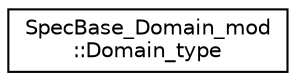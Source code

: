 digraph "Graphical Class Hierarchy"
{
 // LATEX_PDF_SIZE
  edge [fontname="Helvetica",fontsize="10",labelfontname="Helvetica",labelfontsize="10"];
  node [fontname="Helvetica",fontsize="10",shape=record];
  rankdir="LR";
  Node0 [label="SpecBase_Domain_mod\l::Domain_type",height=0.2,width=0.4,color="black", fillcolor="white", style="filled",URL="$structSpecBase__Domain__mod_1_1Domain__type.html",tooltip=" "];
}
